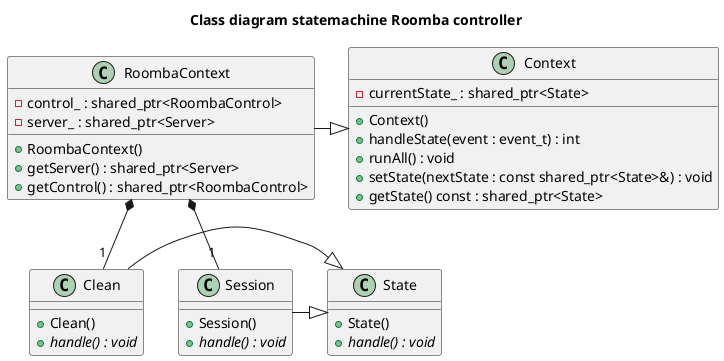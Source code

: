 @startuml
title Class diagram statemachine Roomba controller

class State {
+ State()
+ <i>handle() : void
}

Clean -|> State
class Clean {
+ Clean()
+ <i>handle() : void
}

Session -|> State
class Session {
+ Session()
+ <i>handle() : void
}

class Context {
+ Context()
+ handleState(event : event_t) : int
+ runAll() : void
+ setState(nextState : const shared_ptr<State>&) : void
+ getState() const : shared_ptr<State>
- currentState_ : shared_ptr<State>
}

RoombaContext -|> Context
class RoombaContext {
+ RoombaContext()
+ getServer() : shared_ptr<Server>
+ getControl() : shared_ptr<RoombaControl>
- control_ : shared_ptr<RoombaControl>
- server_ : shared_ptr<Server>
}

RoombaContext *--"1" Clean
RoombaContext *--"1" Session
@enduml
